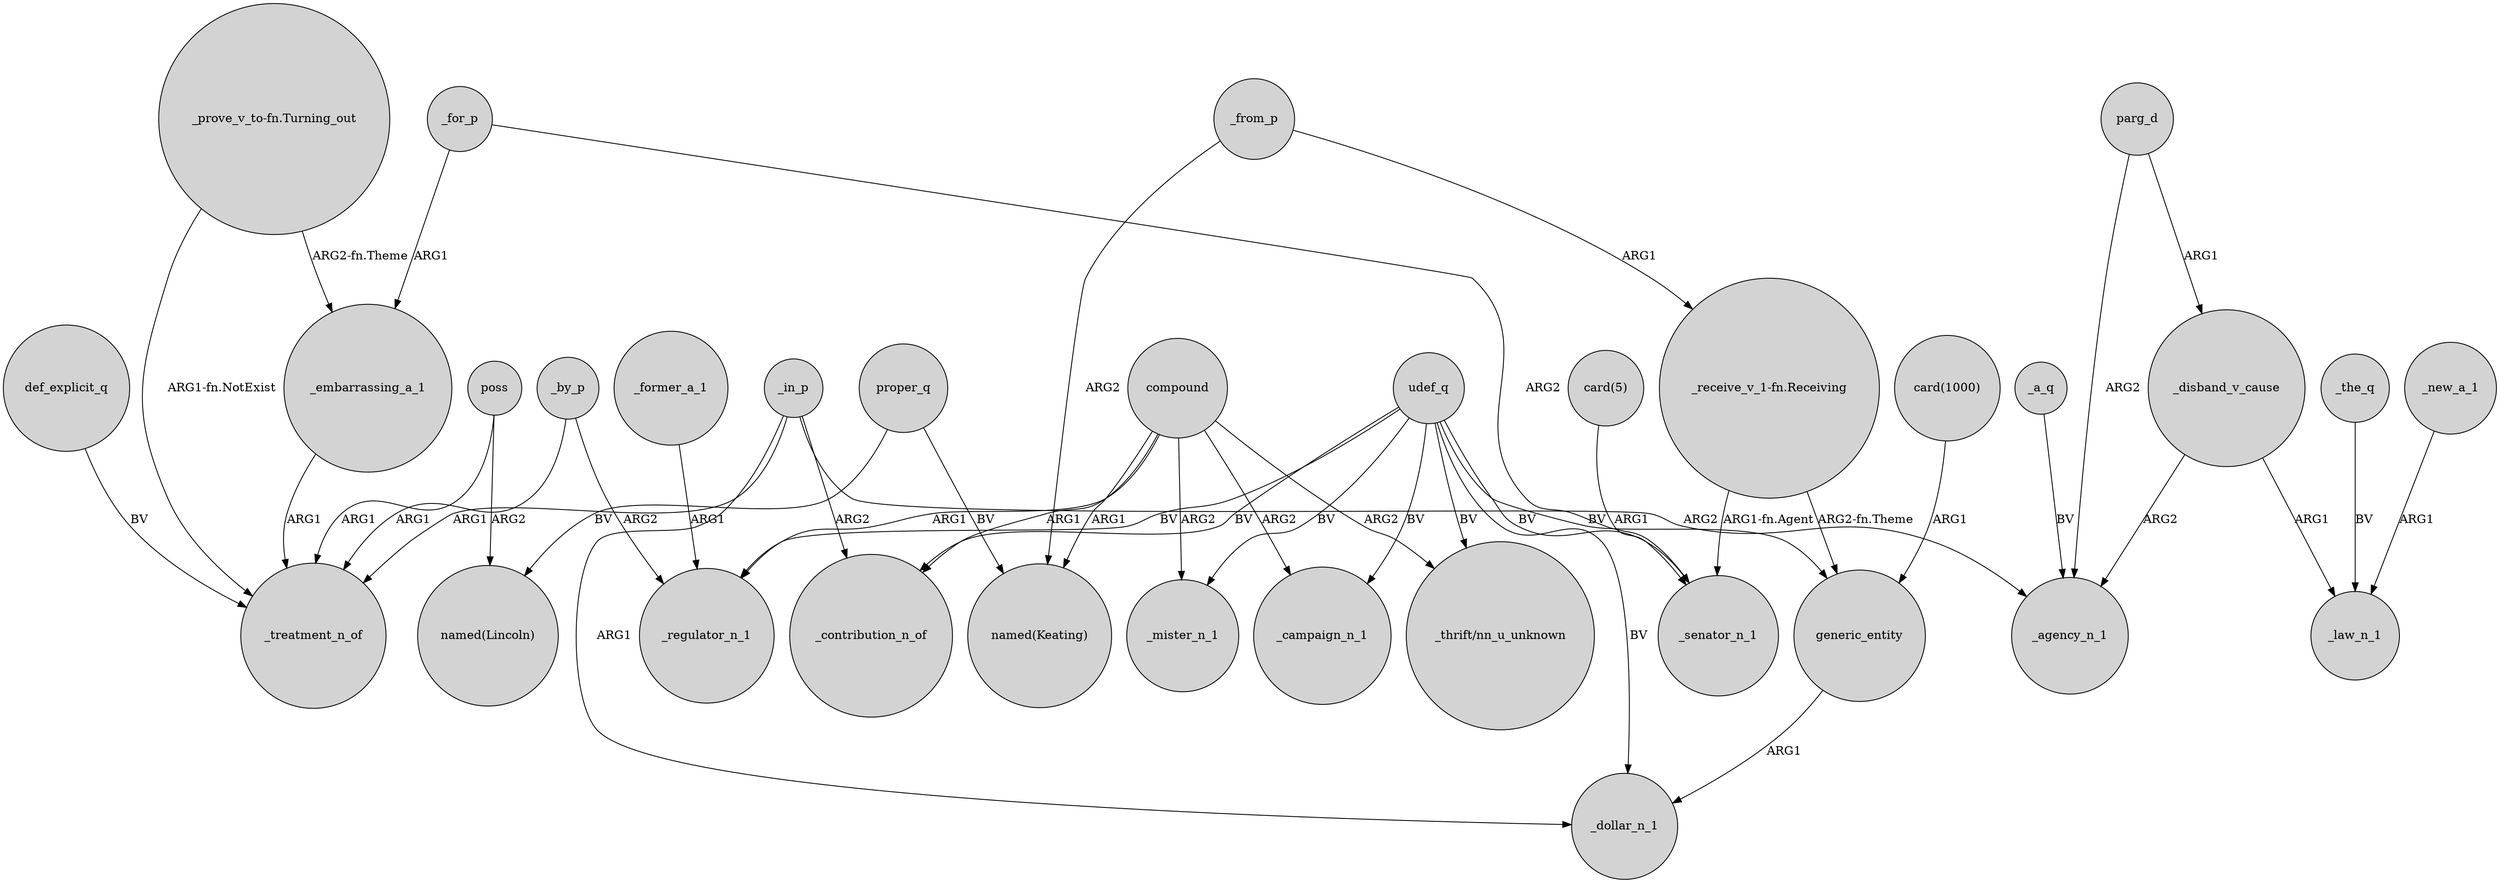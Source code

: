 digraph {
	node [shape=circle style=filled]
	def_explicit_q -> _treatment_n_of [label=BV]
	_from_p -> "named(Keating)" [label=ARG2]
	compound -> "_thrift/nn_u_unknown" [label=ARG2]
	udef_q -> _senator_n_1 [label=BV]
	_in_p -> _contribution_n_of [label=ARG2]
	udef_q -> generic_entity [label=BV]
	compound -> _contribution_n_of [label=ARG1]
	parg_d -> _disband_v_cause [label=ARG1]
	"_prove_v_to-fn.Turning_out" -> _embarrassing_a_1 [label="ARG2-fn.Theme"]
	"_receive_v_1-fn.Receiving" -> _senator_n_1 [label="ARG1-fn.Agent"]
	compound -> _mister_n_1 [label=ARG2]
	compound -> "named(Keating)" [label=ARG1]
	udef_q -> _mister_n_1 [label=BV]
	udef_q -> _campaign_n_1 [label=BV]
	_for_p -> _senator_n_1 [label=ARG2]
	poss -> "named(Lincoln)" [label=ARG2]
	parg_d -> _agency_n_1 [label=ARG2]
	"card(1000)" -> generic_entity [label=ARG1]
	proper_q -> "named(Keating)" [label=BV]
	proper_q -> "named(Lincoln)" [label=BV]
	_for_p -> _embarrassing_a_1 [label=ARG1]
	generic_entity -> _dollar_n_1 [label=ARG1]
	udef_q -> _contribution_n_of [label=BV]
	_disband_v_cause -> _law_n_1 [label=ARG1]
	_in_p -> _treatment_n_of [label=ARG1]
	"card(5)" -> _senator_n_1 [label=ARG1]
	udef_q -> "_thrift/nn_u_unknown" [label=BV]
	_former_a_1 -> _regulator_n_1 [label=ARG1]
	_the_q -> _law_n_1 [label=BV]
	_in_p -> _agency_n_1 [label=ARG2]
	_a_q -> _agency_n_1 [label=BV]
	_from_p -> "_receive_v_1-fn.Receiving" [label=ARG1]
	_by_p -> _regulator_n_1 [label=ARG2]
	_disband_v_cause -> _agency_n_1 [label=ARG2]
	_in_p -> _dollar_n_1 [label=ARG1]
	poss -> _treatment_n_of [label=ARG1]
	compound -> _regulator_n_1 [label=ARG1]
	_by_p -> _treatment_n_of [label=ARG1]
	_new_a_1 -> _law_n_1 [label=ARG1]
	"_receive_v_1-fn.Receiving" -> generic_entity [label="ARG2-fn.Theme"]
	udef_q -> _regulator_n_1 [label=BV]
	compound -> _campaign_n_1 [label=ARG2]
	udef_q -> _dollar_n_1 [label=BV]
	"_prove_v_to-fn.Turning_out" -> _treatment_n_of [label="ARG1-fn.NotExist"]
	_embarrassing_a_1 -> _treatment_n_of [label=ARG1]
}
